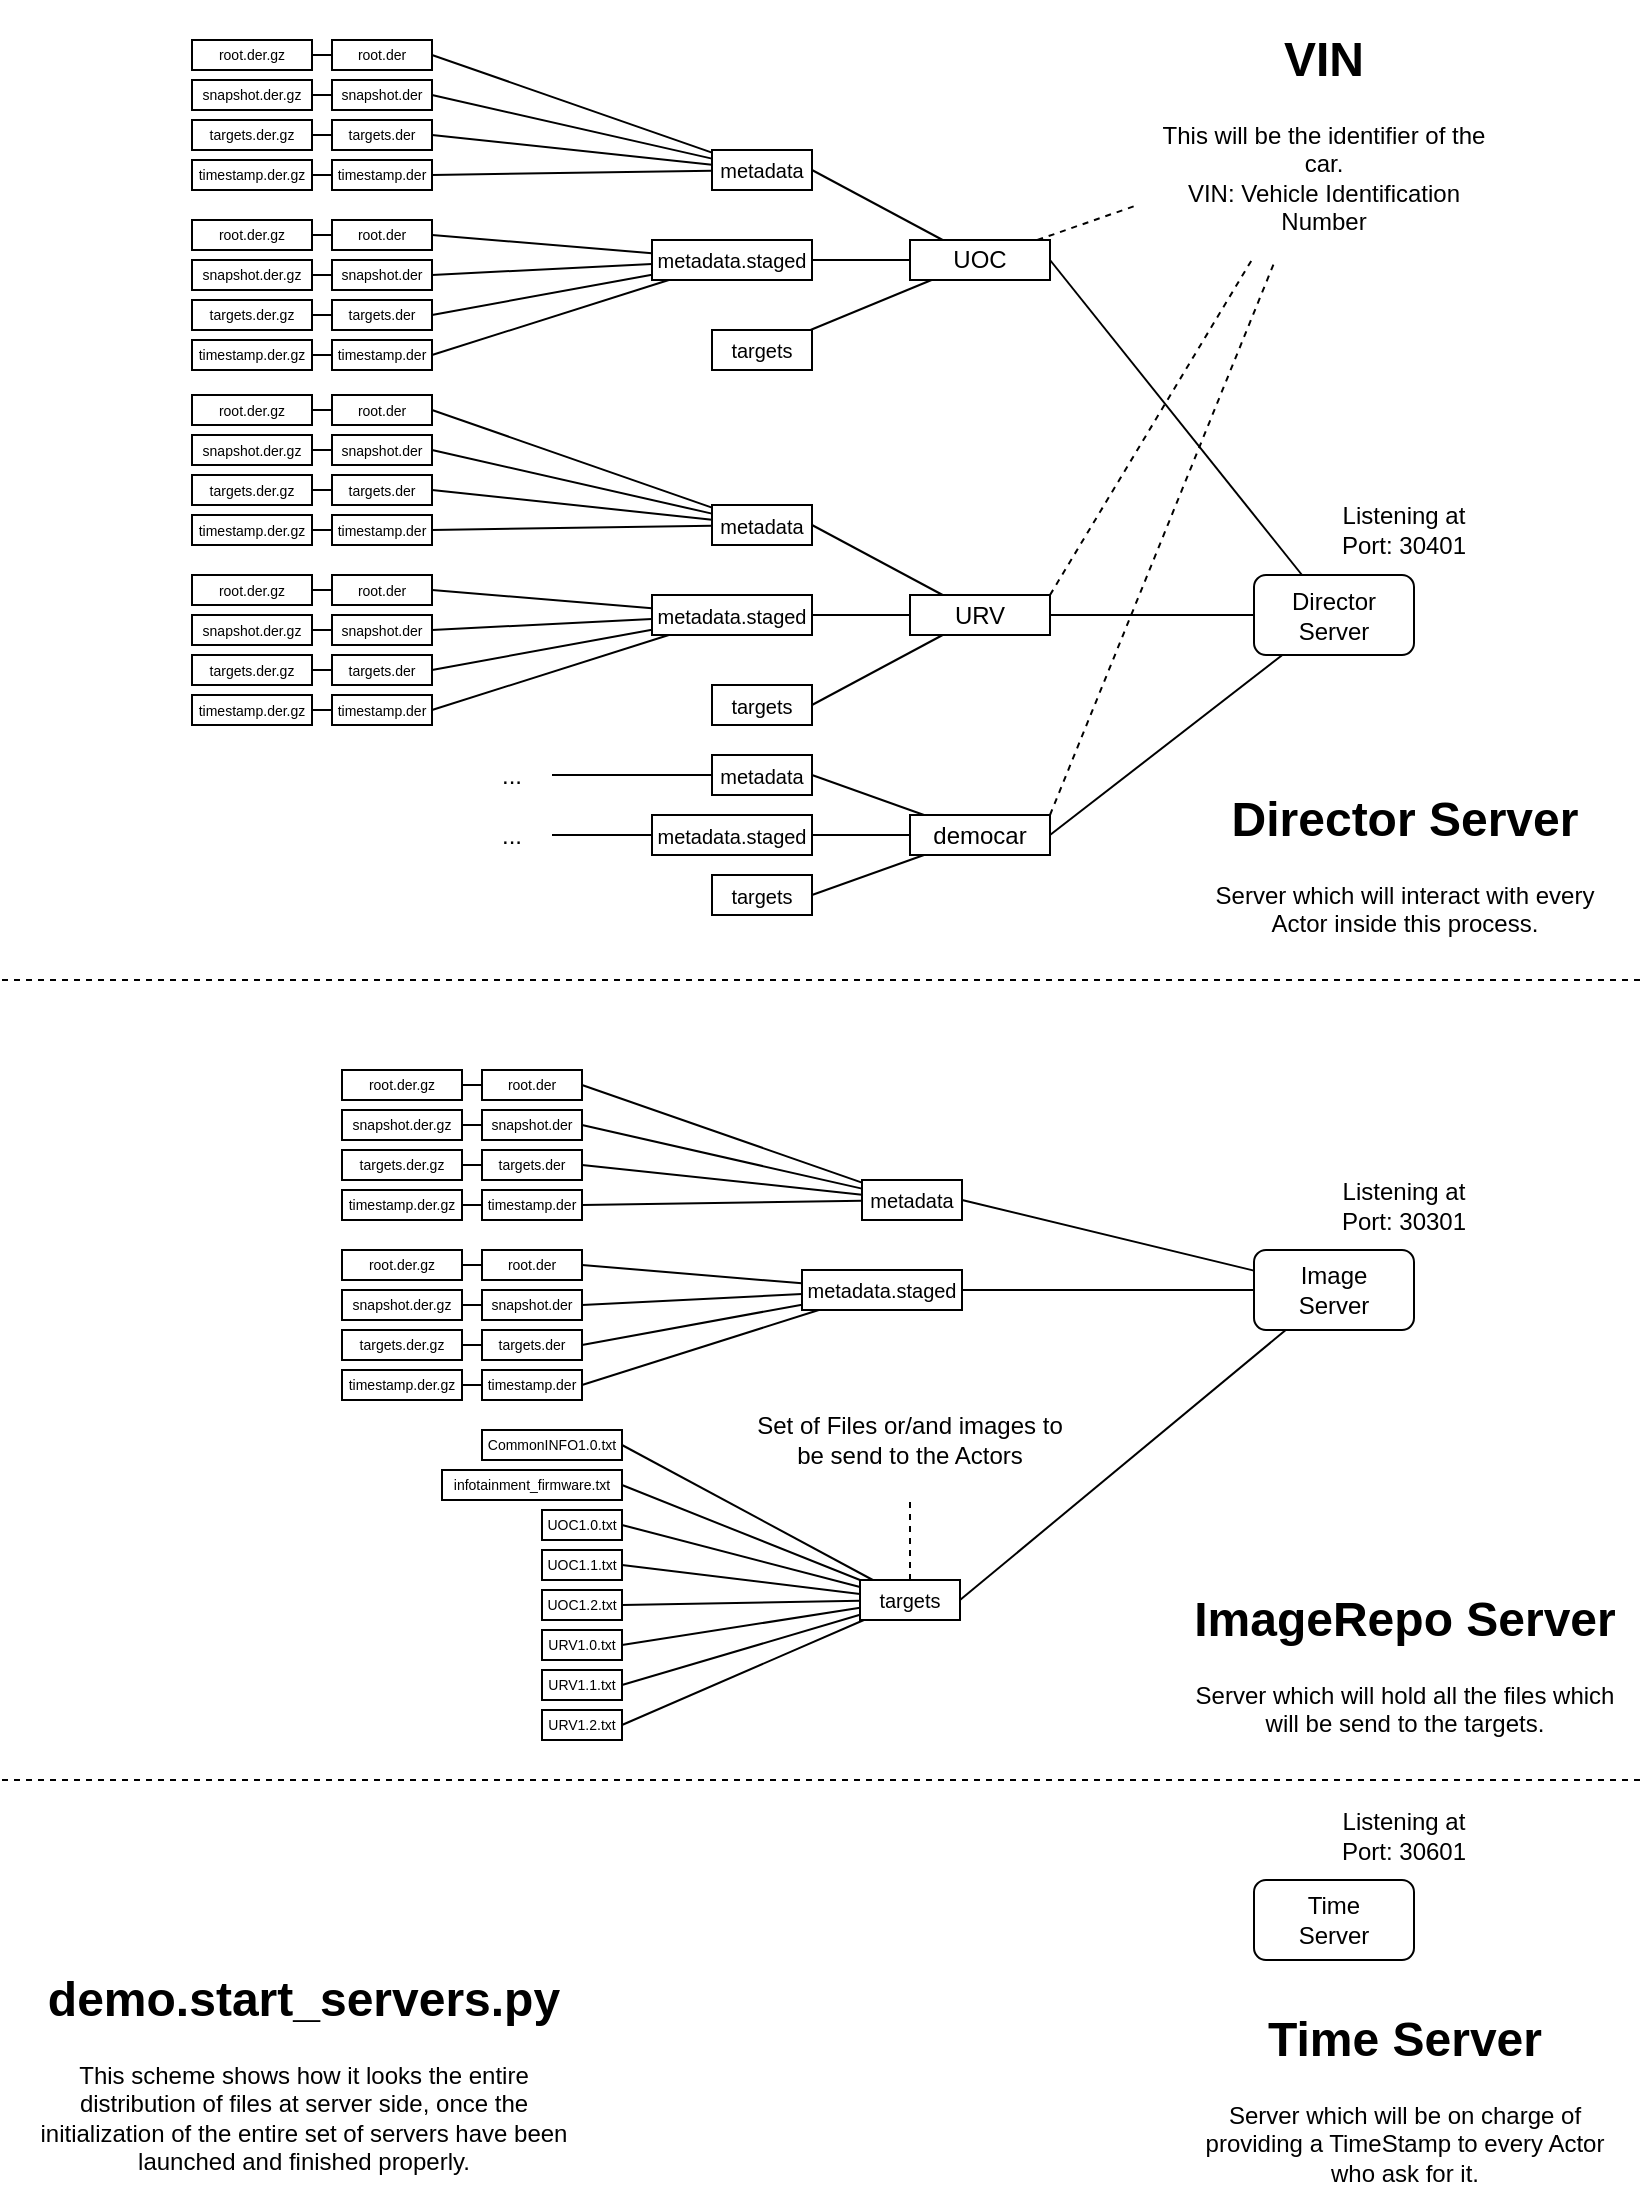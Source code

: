 <mxfile version="12.9.7" type="google"><diagram id="C5RBs43oDa-KdzZeNtuy" name="Page-1"><mxGraphModel dx="832" dy="457" grid="1" gridSize="10" guides="1" tooltips="1" connect="1" arrows="1" fold="1" page="1" pageScale="1" pageWidth="827" pageHeight="1169" math="0" shadow="0"><root><mxCell id="WIyWlLk6GJQsqaUBKTNV-0"/><mxCell id="WIyWlLk6GJQsqaUBKTNV-1" parent="WIyWlLk6GJQsqaUBKTNV-0"/><mxCell id="s2LzZWzFGAf4s5Mgg6_d-0" value="Time&lt;br&gt;Server" style="rounded=1;whiteSpace=wrap;html=1;" vertex="1" parent="WIyWlLk6GJQsqaUBKTNV-1"><mxGeometry x="630" y="990" width="80" height="40" as="geometry"/></mxCell><mxCell id="s2LzZWzFGAf4s5Mgg6_d-3" value="Director&lt;br&gt;Server" style="rounded=1;whiteSpace=wrap;html=1;" vertex="1" parent="WIyWlLk6GJQsqaUBKTNV-1"><mxGeometry x="630" y="337.5" width="80" height="40" as="geometry"/></mxCell><mxCell id="s2LzZWzFGAf4s5Mgg6_d-4" value="Image&lt;br&gt;Server" style="rounded=1;whiteSpace=wrap;html=1;" vertex="1" parent="WIyWlLk6GJQsqaUBKTNV-1"><mxGeometry x="630" y="675" width="80" height="40" as="geometry"/></mxCell><mxCell id="s2LzZWzFGAf4s5Mgg6_d-5" value="UOC" style="rounded=0;whiteSpace=wrap;html=1;" vertex="1" parent="WIyWlLk6GJQsqaUBKTNV-1"><mxGeometry x="458" y="170" width="70" height="20" as="geometry"/></mxCell><mxCell id="s2LzZWzFGAf4s5Mgg6_d-6" value="&lt;font style=&quot;font-size: 10px&quot;&gt;metadata&lt;/font&gt;" style="rounded=0;whiteSpace=wrap;html=1;" vertex="1" parent="WIyWlLk6GJQsqaUBKTNV-1"><mxGeometry x="359" y="125" width="50" height="20" as="geometry"/></mxCell><mxCell id="s2LzZWzFGAf4s5Mgg6_d-9" value="&lt;font style=&quot;font-size: 10px&quot;&gt;targets&lt;/font&gt;" style="rounded=0;whiteSpace=wrap;html=1;" vertex="1" parent="WIyWlLk6GJQsqaUBKTNV-1"><mxGeometry x="359" y="215" width="50" height="20" as="geometry"/></mxCell><mxCell id="s2LzZWzFGAf4s5Mgg6_d-15" value="" style="endArrow=none;html=1;exitX=1;exitY=0.5;exitDx=0;exitDy=0;" edge="1" parent="WIyWlLk6GJQsqaUBKTNV-1" source="s2LzZWzFGAf4s5Mgg6_d-6" target="s2LzZWzFGAf4s5Mgg6_d-5"><mxGeometry width="50" height="50" relative="1" as="geometry"><mxPoint x="409" y="130" as="sourcePoint"/><mxPoint x="469" y="110" as="targetPoint"/></mxGeometry></mxCell><mxCell id="s2LzZWzFGAf4s5Mgg6_d-16" value="" style="endArrow=none;html=1;exitX=1;exitY=0.5;exitDx=0;exitDy=0;" edge="1" parent="WIyWlLk6GJQsqaUBKTNV-1" source="s2LzZWzFGAf4s5Mgg6_d-54" target="s2LzZWzFGAf4s5Mgg6_d-5"><mxGeometry width="50" height="50" relative="1" as="geometry"><mxPoint x="459" y="189" as="sourcePoint"/><mxPoint x="389" y="200" as="targetPoint"/></mxGeometry></mxCell><mxCell id="s2LzZWzFGAf4s5Mgg6_d-17" value="" style="endArrow=none;html=1;" edge="1" parent="WIyWlLk6GJQsqaUBKTNV-1" source="s2LzZWzFGAf4s5Mgg6_d-9" target="s2LzZWzFGAf4s5Mgg6_d-5"><mxGeometry width="50" height="50" relative="1" as="geometry"><mxPoint x="359" y="250" as="sourcePoint"/><mxPoint x="409" y="200" as="targetPoint"/></mxGeometry></mxCell><mxCell id="s2LzZWzFGAf4s5Mgg6_d-18" value="URV" style="rounded=0;whiteSpace=wrap;html=1;" vertex="1" parent="WIyWlLk6GJQsqaUBKTNV-1"><mxGeometry x="458" y="347.5" width="70" height="20" as="geometry"/></mxCell><mxCell id="s2LzZWzFGAf4s5Mgg6_d-32" value="" style="endArrow=none;html=1;exitX=1;exitY=0.5;exitDx=0;exitDy=0;" edge="1" parent="WIyWlLk6GJQsqaUBKTNV-1" source="s2LzZWzFGAf4s5Mgg6_d-5" target="s2LzZWzFGAf4s5Mgg6_d-3"><mxGeometry width="50" height="50" relative="1" as="geometry"><mxPoint x="679" y="157.5" as="sourcePoint"/><mxPoint x="539" y="137.5" as="targetPoint"/></mxGeometry></mxCell><mxCell id="s2LzZWzFGAf4s5Mgg6_d-33" value="" style="endArrow=none;html=1;exitX=1;exitY=0.5;exitDx=0;exitDy=0;" edge="1" parent="WIyWlLk6GJQsqaUBKTNV-1" source="s2LzZWzFGAf4s5Mgg6_d-18" target="s2LzZWzFGAf4s5Mgg6_d-3"><mxGeometry width="50" height="50" relative="1" as="geometry"><mxPoint x="609" y="307.5" as="sourcePoint"/><mxPoint x="529" y="197.5" as="targetPoint"/></mxGeometry></mxCell><mxCell id="s2LzZWzFGAf4s5Mgg6_d-36" value="&lt;font style=&quot;font-size: 7px&quot;&gt;targets.der&lt;/font&gt;" style="rounded=0;whiteSpace=wrap;html=1;verticalAlign=bottom;" vertex="1" parent="WIyWlLk6GJQsqaUBKTNV-1"><mxGeometry x="169" y="110" width="50" height="15" as="geometry"/></mxCell><mxCell id="s2LzZWzFGAf4s5Mgg6_d-38" value="&lt;font style=&quot;font-size: 7px&quot;&gt;root.der&lt;/font&gt;" style="rounded=0;whiteSpace=wrap;html=1;verticalAlign=bottom;" vertex="1" parent="WIyWlLk6GJQsqaUBKTNV-1"><mxGeometry x="169" y="70" width="50" height="15" as="geometry"/></mxCell><mxCell id="s2LzZWzFGAf4s5Mgg6_d-39" value="&lt;font style=&quot;font-size: 7px&quot;&gt;snapshot.der&lt;/font&gt;" style="rounded=0;whiteSpace=wrap;html=1;verticalAlign=bottom;" vertex="1" parent="WIyWlLk6GJQsqaUBKTNV-1"><mxGeometry x="169" y="90" width="50" height="15" as="geometry"/></mxCell><mxCell id="s2LzZWzFGAf4s5Mgg6_d-40" value="&lt;font style=&quot;font-size: 7px&quot;&gt;timestamp.der&lt;/font&gt;" style="rounded=0;whiteSpace=wrap;html=1;verticalAlign=bottom;" vertex="1" parent="WIyWlLk6GJQsqaUBKTNV-1"><mxGeometry x="169" y="130" width="50" height="15" as="geometry"/></mxCell><mxCell id="s2LzZWzFGAf4s5Mgg6_d-41" value="&lt;font style=&quot;font-size: 7px&quot;&gt;targets.der.gz&lt;/font&gt;" style="rounded=0;whiteSpace=wrap;html=1;verticalAlign=bottom;" vertex="1" parent="WIyWlLk6GJQsqaUBKTNV-1"><mxGeometry x="99" y="110" width="60" height="15" as="geometry"/></mxCell><mxCell id="s2LzZWzFGAf4s5Mgg6_d-42" value="&lt;font style=&quot;font-size: 7px&quot;&gt;root.der.gz&lt;/font&gt;" style="rounded=0;whiteSpace=wrap;html=1;verticalAlign=bottom;" vertex="1" parent="WIyWlLk6GJQsqaUBKTNV-1"><mxGeometry x="99" y="70" width="60" height="15" as="geometry"/></mxCell><mxCell id="s2LzZWzFGAf4s5Mgg6_d-43" value="&lt;font style=&quot;font-size: 7px&quot;&gt;snapshot.der.gz&lt;/font&gt;" style="rounded=0;whiteSpace=wrap;html=1;verticalAlign=bottom;" vertex="1" parent="WIyWlLk6GJQsqaUBKTNV-1"><mxGeometry x="99" y="90" width="60" height="15" as="geometry"/></mxCell><mxCell id="s2LzZWzFGAf4s5Mgg6_d-44" value="&lt;font style=&quot;font-size: 7px&quot;&gt;timestamp.der.gz&lt;/font&gt;" style="rounded=0;whiteSpace=wrap;html=1;verticalAlign=bottom;" vertex="1" parent="WIyWlLk6GJQsqaUBKTNV-1"><mxGeometry x="99" y="130" width="60" height="15" as="geometry"/></mxCell><mxCell id="s2LzZWzFGAf4s5Mgg6_d-45" value="" style="endArrow=none;html=1;" edge="1" parent="WIyWlLk6GJQsqaUBKTNV-1" source="s2LzZWzFGAf4s5Mgg6_d-42" target="s2LzZWzFGAf4s5Mgg6_d-38"><mxGeometry width="50" height="50" relative="1" as="geometry"><mxPoint x="149" y="80" as="sourcePoint"/><mxPoint x="199" y="30" as="targetPoint"/></mxGeometry></mxCell><mxCell id="s2LzZWzFGAf4s5Mgg6_d-46" value="" style="endArrow=none;html=1;" edge="1" parent="WIyWlLk6GJQsqaUBKTNV-1" source="s2LzZWzFGAf4s5Mgg6_d-43" target="s2LzZWzFGAf4s5Mgg6_d-39"><mxGeometry width="50" height="50" relative="1" as="geometry"><mxPoint x="119" y="200" as="sourcePoint"/><mxPoint x="169" y="150" as="targetPoint"/></mxGeometry></mxCell><mxCell id="s2LzZWzFGAf4s5Mgg6_d-47" value="" style="endArrow=none;html=1;" edge="1" parent="WIyWlLk6GJQsqaUBKTNV-1" source="s2LzZWzFGAf4s5Mgg6_d-41" target="s2LzZWzFGAf4s5Mgg6_d-36"><mxGeometry width="50" height="50" relative="1" as="geometry"><mxPoint x="159" y="220" as="sourcePoint"/><mxPoint x="209" y="170" as="targetPoint"/></mxGeometry></mxCell><mxCell id="s2LzZWzFGAf4s5Mgg6_d-48" value="" style="endArrow=none;html=1;" edge="1" parent="WIyWlLk6GJQsqaUBKTNV-1" source="s2LzZWzFGAf4s5Mgg6_d-44" target="s2LzZWzFGAf4s5Mgg6_d-40"><mxGeometry width="50" height="50" relative="1" as="geometry"><mxPoint x="139" y="230" as="sourcePoint"/><mxPoint x="189" y="180" as="targetPoint"/></mxGeometry></mxCell><mxCell id="s2LzZWzFGAf4s5Mgg6_d-50" value="" style="endArrow=none;html=1;exitX=1;exitY=0.5;exitDx=0;exitDy=0;" edge="1" parent="WIyWlLk6GJQsqaUBKTNV-1" source="s2LzZWzFGAf4s5Mgg6_d-38" target="s2LzZWzFGAf4s5Mgg6_d-6"><mxGeometry width="50" height="50" relative="1" as="geometry"><mxPoint x="319" y="110" as="sourcePoint"/><mxPoint x="369" y="60" as="targetPoint"/></mxGeometry></mxCell><mxCell id="s2LzZWzFGAf4s5Mgg6_d-51" value="" style="endArrow=none;html=1;exitX=1;exitY=0.5;exitDx=0;exitDy=0;" edge="1" parent="WIyWlLk6GJQsqaUBKTNV-1" source="s2LzZWzFGAf4s5Mgg6_d-39" target="s2LzZWzFGAf4s5Mgg6_d-6"><mxGeometry width="50" height="50" relative="1" as="geometry"><mxPoint x="199" y="200" as="sourcePoint"/><mxPoint x="249" y="150" as="targetPoint"/></mxGeometry></mxCell><mxCell id="s2LzZWzFGAf4s5Mgg6_d-52" value="" style="endArrow=none;html=1;exitX=1;exitY=0.5;exitDx=0;exitDy=0;" edge="1" parent="WIyWlLk6GJQsqaUBKTNV-1" source="s2LzZWzFGAf4s5Mgg6_d-36" target="s2LzZWzFGAf4s5Mgg6_d-6"><mxGeometry width="50" height="50" relative="1" as="geometry"><mxPoint x="159" y="200" as="sourcePoint"/><mxPoint x="209" y="150" as="targetPoint"/></mxGeometry></mxCell><mxCell id="s2LzZWzFGAf4s5Mgg6_d-53" value="" style="endArrow=none;html=1;exitX=1;exitY=0.5;exitDx=0;exitDy=0;" edge="1" parent="WIyWlLk6GJQsqaUBKTNV-1" source="s2LzZWzFGAf4s5Mgg6_d-40" target="s2LzZWzFGAf4s5Mgg6_d-6"><mxGeometry width="50" height="50" relative="1" as="geometry"><mxPoint x="159" y="200" as="sourcePoint"/><mxPoint x="209" y="150" as="targetPoint"/></mxGeometry></mxCell><mxCell id="s2LzZWzFGAf4s5Mgg6_d-54" value="&lt;font style=&quot;font-size: 10px&quot;&gt;metadata.staged&lt;/font&gt;" style="rounded=0;whiteSpace=wrap;html=1;" vertex="1" parent="WIyWlLk6GJQsqaUBKTNV-1"><mxGeometry x="329" y="170" width="80" height="20" as="geometry"/></mxCell><mxCell id="s2LzZWzFGAf4s5Mgg6_d-55" value="&lt;font style=&quot;font-size: 7px&quot;&gt;targets.der&lt;/font&gt;" style="rounded=0;whiteSpace=wrap;html=1;verticalAlign=bottom;" vertex="1" parent="WIyWlLk6GJQsqaUBKTNV-1"><mxGeometry x="169" y="200" width="50" height="15" as="geometry"/></mxCell><mxCell id="s2LzZWzFGAf4s5Mgg6_d-56" value="&lt;font style=&quot;font-size: 7px&quot;&gt;root.der&lt;/font&gt;" style="rounded=0;whiteSpace=wrap;html=1;verticalAlign=bottom;" vertex="1" parent="WIyWlLk6GJQsqaUBKTNV-1"><mxGeometry x="169" y="160" width="50" height="15" as="geometry"/></mxCell><mxCell id="s2LzZWzFGAf4s5Mgg6_d-57" value="&lt;font style=&quot;font-size: 7px&quot;&gt;snapshot.der&lt;/font&gt;" style="rounded=0;whiteSpace=wrap;html=1;verticalAlign=bottom;" vertex="1" parent="WIyWlLk6GJQsqaUBKTNV-1"><mxGeometry x="169" y="180" width="50" height="15" as="geometry"/></mxCell><mxCell id="s2LzZWzFGAf4s5Mgg6_d-58" value="&lt;font style=&quot;font-size: 7px&quot;&gt;timestamp.der&lt;/font&gt;" style="rounded=0;whiteSpace=wrap;html=1;verticalAlign=bottom;" vertex="1" parent="WIyWlLk6GJQsqaUBKTNV-1"><mxGeometry x="169" y="220" width="50" height="15" as="geometry"/></mxCell><mxCell id="s2LzZWzFGAf4s5Mgg6_d-59" value="&lt;font style=&quot;font-size: 7px&quot;&gt;targets.der.gz&lt;/font&gt;" style="rounded=0;whiteSpace=wrap;html=1;verticalAlign=bottom;" vertex="1" parent="WIyWlLk6GJQsqaUBKTNV-1"><mxGeometry x="99" y="200" width="60" height="15" as="geometry"/></mxCell><mxCell id="s2LzZWzFGAf4s5Mgg6_d-60" value="&lt;font style=&quot;font-size: 7px&quot;&gt;root.der.gz&lt;/font&gt;" style="rounded=0;whiteSpace=wrap;html=1;verticalAlign=bottom;" vertex="1" parent="WIyWlLk6GJQsqaUBKTNV-1"><mxGeometry x="99" y="160" width="60" height="15" as="geometry"/></mxCell><mxCell id="s2LzZWzFGAf4s5Mgg6_d-61" value="&lt;font style=&quot;font-size: 7px&quot;&gt;snapshot.der.gz&lt;/font&gt;" style="rounded=0;whiteSpace=wrap;html=1;verticalAlign=bottom;" vertex="1" parent="WIyWlLk6GJQsqaUBKTNV-1"><mxGeometry x="99" y="180" width="60" height="15" as="geometry"/></mxCell><mxCell id="s2LzZWzFGAf4s5Mgg6_d-62" value="&lt;font style=&quot;font-size: 7px&quot;&gt;timestamp.der.gz&lt;/font&gt;" style="rounded=0;whiteSpace=wrap;html=1;verticalAlign=bottom;" vertex="1" parent="WIyWlLk6GJQsqaUBKTNV-1"><mxGeometry x="99" y="220" width="60" height="15" as="geometry"/></mxCell><mxCell id="s2LzZWzFGAf4s5Mgg6_d-63" value="" style="endArrow=none;html=1;" edge="1" parent="WIyWlLk6GJQsqaUBKTNV-1" source="s2LzZWzFGAf4s5Mgg6_d-60" target="s2LzZWzFGAf4s5Mgg6_d-56"><mxGeometry width="50" height="50" relative="1" as="geometry"><mxPoint x="149" y="170" as="sourcePoint"/><mxPoint x="199" y="120" as="targetPoint"/></mxGeometry></mxCell><mxCell id="s2LzZWzFGAf4s5Mgg6_d-64" value="" style="endArrow=none;html=1;" edge="1" parent="WIyWlLk6GJQsqaUBKTNV-1" source="s2LzZWzFGAf4s5Mgg6_d-61" target="s2LzZWzFGAf4s5Mgg6_d-57"><mxGeometry width="50" height="50" relative="1" as="geometry"><mxPoint x="119" y="290" as="sourcePoint"/><mxPoint x="169" y="240" as="targetPoint"/></mxGeometry></mxCell><mxCell id="s2LzZWzFGAf4s5Mgg6_d-65" value="" style="endArrow=none;html=1;" edge="1" parent="WIyWlLk6GJQsqaUBKTNV-1" source="s2LzZWzFGAf4s5Mgg6_d-59" target="s2LzZWzFGAf4s5Mgg6_d-55"><mxGeometry width="50" height="50" relative="1" as="geometry"><mxPoint x="159" y="310" as="sourcePoint"/><mxPoint x="209" y="260" as="targetPoint"/></mxGeometry></mxCell><mxCell id="s2LzZWzFGAf4s5Mgg6_d-66" value="" style="endArrow=none;html=1;" edge="1" parent="WIyWlLk6GJQsqaUBKTNV-1" source="s2LzZWzFGAf4s5Mgg6_d-62" target="s2LzZWzFGAf4s5Mgg6_d-58"><mxGeometry width="50" height="50" relative="1" as="geometry"><mxPoint x="139" y="320" as="sourcePoint"/><mxPoint x="189" y="270" as="targetPoint"/></mxGeometry></mxCell><mxCell id="s2LzZWzFGAf4s5Mgg6_d-67" value="" style="endArrow=none;html=1;exitX=1;exitY=0.5;exitDx=0;exitDy=0;" edge="1" parent="WIyWlLk6GJQsqaUBKTNV-1" source="s2LzZWzFGAf4s5Mgg6_d-56" target="s2LzZWzFGAf4s5Mgg6_d-54"><mxGeometry width="50" height="50" relative="1" as="geometry"><mxPoint x="309" y="187.5" as="sourcePoint"/><mxPoint x="359" y="137.5" as="targetPoint"/></mxGeometry></mxCell><mxCell id="s2LzZWzFGAf4s5Mgg6_d-68" value="" style="endArrow=none;html=1;exitX=1;exitY=0.5;exitDx=0;exitDy=0;" edge="1" parent="WIyWlLk6GJQsqaUBKTNV-1" source="s2LzZWzFGAf4s5Mgg6_d-57" target="s2LzZWzFGAf4s5Mgg6_d-54"><mxGeometry width="50" height="50" relative="1" as="geometry"><mxPoint x="189" y="277.5" as="sourcePoint"/><mxPoint x="239" y="227.5" as="targetPoint"/></mxGeometry></mxCell><mxCell id="s2LzZWzFGAf4s5Mgg6_d-69" value="" style="endArrow=none;html=1;exitX=1;exitY=0.5;exitDx=0;exitDy=0;" edge="1" parent="WIyWlLk6GJQsqaUBKTNV-1" source="s2LzZWzFGAf4s5Mgg6_d-55" target="s2LzZWzFGAf4s5Mgg6_d-54"><mxGeometry width="50" height="50" relative="1" as="geometry"><mxPoint x="149" y="277.5" as="sourcePoint"/><mxPoint x="199" y="227.5" as="targetPoint"/></mxGeometry></mxCell><mxCell id="s2LzZWzFGAf4s5Mgg6_d-70" value="" style="endArrow=none;html=1;exitX=1;exitY=0.5;exitDx=0;exitDy=0;" edge="1" parent="WIyWlLk6GJQsqaUBKTNV-1" source="s2LzZWzFGAf4s5Mgg6_d-58" target="s2LzZWzFGAf4s5Mgg6_d-54"><mxGeometry width="50" height="50" relative="1" as="geometry"><mxPoint x="149" y="277.5" as="sourcePoint"/><mxPoint x="199" y="227.5" as="targetPoint"/></mxGeometry></mxCell><mxCell id="s2LzZWzFGAf4s5Mgg6_d-71" value="&lt;font style=&quot;font-size: 10px&quot;&gt;metadata&lt;/font&gt;" style="rounded=0;whiteSpace=wrap;html=1;" vertex="1" parent="WIyWlLk6GJQsqaUBKTNV-1"><mxGeometry x="359" y="302.5" width="50" height="20" as="geometry"/></mxCell><mxCell id="s2LzZWzFGAf4s5Mgg6_d-72" value="&lt;font style=&quot;font-size: 10px&quot;&gt;targets&lt;/font&gt;" style="rounded=0;whiteSpace=wrap;html=1;" vertex="1" parent="WIyWlLk6GJQsqaUBKTNV-1"><mxGeometry x="359" y="392.5" width="50" height="20" as="geometry"/></mxCell><mxCell id="s2LzZWzFGAf4s5Mgg6_d-73" value="&lt;font style=&quot;font-size: 7px&quot;&gt;targets.der&lt;/font&gt;" style="rounded=0;whiteSpace=wrap;html=1;verticalAlign=bottom;" vertex="1" parent="WIyWlLk6GJQsqaUBKTNV-1"><mxGeometry x="169" y="287.5" width="50" height="15" as="geometry"/></mxCell><mxCell id="s2LzZWzFGAf4s5Mgg6_d-74" value="&lt;font style=&quot;font-size: 7px&quot;&gt;root.der&lt;/font&gt;" style="rounded=0;whiteSpace=wrap;html=1;verticalAlign=bottom;" vertex="1" parent="WIyWlLk6GJQsqaUBKTNV-1"><mxGeometry x="169" y="247.5" width="50" height="15" as="geometry"/></mxCell><mxCell id="s2LzZWzFGAf4s5Mgg6_d-75" value="&lt;font style=&quot;font-size: 7px&quot;&gt;snapshot.der&lt;/font&gt;" style="rounded=0;whiteSpace=wrap;html=1;verticalAlign=bottom;" vertex="1" parent="WIyWlLk6GJQsqaUBKTNV-1"><mxGeometry x="169" y="267.5" width="50" height="15" as="geometry"/></mxCell><mxCell id="s2LzZWzFGAf4s5Mgg6_d-76" value="&lt;font style=&quot;font-size: 7px&quot;&gt;timestamp.der&lt;/font&gt;" style="rounded=0;whiteSpace=wrap;html=1;verticalAlign=bottom;" vertex="1" parent="WIyWlLk6GJQsqaUBKTNV-1"><mxGeometry x="169" y="307.5" width="50" height="15" as="geometry"/></mxCell><mxCell id="s2LzZWzFGAf4s5Mgg6_d-77" value="&lt;font style=&quot;font-size: 7px&quot;&gt;targets.der.gz&lt;/font&gt;" style="rounded=0;whiteSpace=wrap;html=1;verticalAlign=bottom;" vertex="1" parent="WIyWlLk6GJQsqaUBKTNV-1"><mxGeometry x="99" y="287.5" width="60" height="15" as="geometry"/></mxCell><mxCell id="s2LzZWzFGAf4s5Mgg6_d-78" value="&lt;font style=&quot;font-size: 7px&quot;&gt;root.der.gz&lt;/font&gt;" style="rounded=0;whiteSpace=wrap;html=1;verticalAlign=bottom;" vertex="1" parent="WIyWlLk6GJQsqaUBKTNV-1"><mxGeometry x="99" y="247.5" width="60" height="15" as="geometry"/></mxCell><mxCell id="s2LzZWzFGAf4s5Mgg6_d-79" value="&lt;font style=&quot;font-size: 7px&quot;&gt;snapshot.der.gz&lt;/font&gt;" style="rounded=0;whiteSpace=wrap;html=1;verticalAlign=bottom;" vertex="1" parent="WIyWlLk6GJQsqaUBKTNV-1"><mxGeometry x="99" y="267.5" width="60" height="15" as="geometry"/></mxCell><mxCell id="s2LzZWzFGAf4s5Mgg6_d-80" value="&lt;font style=&quot;font-size: 7px&quot;&gt;timestamp.der.gz&lt;/font&gt;" style="rounded=0;whiteSpace=wrap;html=1;verticalAlign=bottom;" vertex="1" parent="WIyWlLk6GJQsqaUBKTNV-1"><mxGeometry x="99" y="307.5" width="60" height="15" as="geometry"/></mxCell><mxCell id="s2LzZWzFGAf4s5Mgg6_d-81" value="" style="endArrow=none;html=1;" edge="1" parent="WIyWlLk6GJQsqaUBKTNV-1" source="s2LzZWzFGAf4s5Mgg6_d-78" target="s2LzZWzFGAf4s5Mgg6_d-74"><mxGeometry width="50" height="50" relative="1" as="geometry"><mxPoint x="149" y="257.5" as="sourcePoint"/><mxPoint x="199" y="207.5" as="targetPoint"/></mxGeometry></mxCell><mxCell id="s2LzZWzFGAf4s5Mgg6_d-82" value="" style="endArrow=none;html=1;" edge="1" parent="WIyWlLk6GJQsqaUBKTNV-1" source="s2LzZWzFGAf4s5Mgg6_d-79" target="s2LzZWzFGAf4s5Mgg6_d-75"><mxGeometry width="50" height="50" relative="1" as="geometry"><mxPoint x="119" y="377.5" as="sourcePoint"/><mxPoint x="169" y="327.5" as="targetPoint"/></mxGeometry></mxCell><mxCell id="s2LzZWzFGAf4s5Mgg6_d-83" value="" style="endArrow=none;html=1;" edge="1" parent="WIyWlLk6GJQsqaUBKTNV-1" source="s2LzZWzFGAf4s5Mgg6_d-77" target="s2LzZWzFGAf4s5Mgg6_d-73"><mxGeometry width="50" height="50" relative="1" as="geometry"><mxPoint x="159" y="397.5" as="sourcePoint"/><mxPoint x="209" y="347.5" as="targetPoint"/></mxGeometry></mxCell><mxCell id="s2LzZWzFGAf4s5Mgg6_d-84" value="" style="endArrow=none;html=1;" edge="1" parent="WIyWlLk6GJQsqaUBKTNV-1" source="s2LzZWzFGAf4s5Mgg6_d-80" target="s2LzZWzFGAf4s5Mgg6_d-76"><mxGeometry width="50" height="50" relative="1" as="geometry"><mxPoint x="139" y="407.5" as="sourcePoint"/><mxPoint x="189" y="357.5" as="targetPoint"/></mxGeometry></mxCell><mxCell id="s2LzZWzFGAf4s5Mgg6_d-85" value="" style="endArrow=none;html=1;exitX=1;exitY=0.5;exitDx=0;exitDy=0;" edge="1" parent="WIyWlLk6GJQsqaUBKTNV-1" source="s2LzZWzFGAf4s5Mgg6_d-74" target="s2LzZWzFGAf4s5Mgg6_d-71"><mxGeometry width="50" height="50" relative="1" as="geometry"><mxPoint x="319" y="287.5" as="sourcePoint"/><mxPoint x="369" y="237.5" as="targetPoint"/></mxGeometry></mxCell><mxCell id="s2LzZWzFGAf4s5Mgg6_d-86" value="" style="endArrow=none;html=1;exitX=1;exitY=0.5;exitDx=0;exitDy=0;" edge="1" parent="WIyWlLk6GJQsqaUBKTNV-1" source="s2LzZWzFGAf4s5Mgg6_d-75" target="s2LzZWzFGAf4s5Mgg6_d-71"><mxGeometry width="50" height="50" relative="1" as="geometry"><mxPoint x="199" y="377.5" as="sourcePoint"/><mxPoint x="249" y="327.5" as="targetPoint"/></mxGeometry></mxCell><mxCell id="s2LzZWzFGAf4s5Mgg6_d-87" value="" style="endArrow=none;html=1;exitX=1;exitY=0.5;exitDx=0;exitDy=0;" edge="1" parent="WIyWlLk6GJQsqaUBKTNV-1" source="s2LzZWzFGAf4s5Mgg6_d-73" target="s2LzZWzFGAf4s5Mgg6_d-71"><mxGeometry width="50" height="50" relative="1" as="geometry"><mxPoint x="159" y="377.5" as="sourcePoint"/><mxPoint x="209" y="327.5" as="targetPoint"/></mxGeometry></mxCell><mxCell id="s2LzZWzFGAf4s5Mgg6_d-88" value="" style="endArrow=none;html=1;exitX=1;exitY=0.5;exitDx=0;exitDy=0;" edge="1" parent="WIyWlLk6GJQsqaUBKTNV-1" source="s2LzZWzFGAf4s5Mgg6_d-76" target="s2LzZWzFGAf4s5Mgg6_d-71"><mxGeometry width="50" height="50" relative="1" as="geometry"><mxPoint x="159" y="377.5" as="sourcePoint"/><mxPoint x="209" y="327.5" as="targetPoint"/></mxGeometry></mxCell><mxCell id="s2LzZWzFGAf4s5Mgg6_d-89" value="&lt;font style=&quot;font-size: 10px&quot;&gt;metadata.staged&lt;/font&gt;" style="rounded=0;whiteSpace=wrap;html=1;" vertex="1" parent="WIyWlLk6GJQsqaUBKTNV-1"><mxGeometry x="329" y="347.5" width="80" height="20" as="geometry"/></mxCell><mxCell id="s2LzZWzFGAf4s5Mgg6_d-90" value="&lt;font style=&quot;font-size: 7px&quot;&gt;targets.der&lt;/font&gt;" style="rounded=0;whiteSpace=wrap;html=1;verticalAlign=bottom;" vertex="1" parent="WIyWlLk6GJQsqaUBKTNV-1"><mxGeometry x="169" y="377.5" width="50" height="15" as="geometry"/></mxCell><mxCell id="s2LzZWzFGAf4s5Mgg6_d-91" value="&lt;font style=&quot;font-size: 7px&quot;&gt;root.der&lt;/font&gt;" style="rounded=0;whiteSpace=wrap;html=1;verticalAlign=bottom;" vertex="1" parent="WIyWlLk6GJQsqaUBKTNV-1"><mxGeometry x="169" y="337.5" width="50" height="15" as="geometry"/></mxCell><mxCell id="s2LzZWzFGAf4s5Mgg6_d-92" value="&lt;font style=&quot;font-size: 7px&quot;&gt;snapshot.der&lt;/font&gt;" style="rounded=0;whiteSpace=wrap;html=1;verticalAlign=bottom;" vertex="1" parent="WIyWlLk6GJQsqaUBKTNV-1"><mxGeometry x="169" y="357.5" width="50" height="15" as="geometry"/></mxCell><mxCell id="s2LzZWzFGAf4s5Mgg6_d-93" value="&lt;font style=&quot;font-size: 7px&quot;&gt;timestamp.der&lt;/font&gt;" style="rounded=0;whiteSpace=wrap;html=1;verticalAlign=bottom;" vertex="1" parent="WIyWlLk6GJQsqaUBKTNV-1"><mxGeometry x="169" y="397.5" width="50" height="15" as="geometry"/></mxCell><mxCell id="s2LzZWzFGAf4s5Mgg6_d-94" value="&lt;font style=&quot;font-size: 7px&quot;&gt;targets.der.gz&lt;/font&gt;" style="rounded=0;whiteSpace=wrap;html=1;verticalAlign=bottom;" vertex="1" parent="WIyWlLk6GJQsqaUBKTNV-1"><mxGeometry x="99" y="377.5" width="60" height="15" as="geometry"/></mxCell><mxCell id="s2LzZWzFGAf4s5Mgg6_d-95" value="&lt;font style=&quot;font-size: 7px&quot;&gt;root.der.gz&lt;/font&gt;" style="rounded=0;whiteSpace=wrap;html=1;verticalAlign=bottom;" vertex="1" parent="WIyWlLk6GJQsqaUBKTNV-1"><mxGeometry x="99" y="337.5" width="60" height="15" as="geometry"/></mxCell><mxCell id="s2LzZWzFGAf4s5Mgg6_d-96" value="&lt;font style=&quot;font-size: 7px&quot;&gt;snapshot.der.gz&lt;/font&gt;" style="rounded=0;whiteSpace=wrap;html=1;verticalAlign=bottom;" vertex="1" parent="WIyWlLk6GJQsqaUBKTNV-1"><mxGeometry x="99" y="357.5" width="60" height="15" as="geometry"/></mxCell><mxCell id="s2LzZWzFGAf4s5Mgg6_d-97" value="&lt;font style=&quot;font-size: 7px&quot;&gt;timestamp.der.gz&lt;/font&gt;" style="rounded=0;whiteSpace=wrap;html=1;verticalAlign=bottom;" vertex="1" parent="WIyWlLk6GJQsqaUBKTNV-1"><mxGeometry x="99" y="397.5" width="60" height="15" as="geometry"/></mxCell><mxCell id="s2LzZWzFGAf4s5Mgg6_d-98" value="" style="endArrow=none;html=1;" edge="1" parent="WIyWlLk6GJQsqaUBKTNV-1" source="s2LzZWzFGAf4s5Mgg6_d-95" target="s2LzZWzFGAf4s5Mgg6_d-91"><mxGeometry width="50" height="50" relative="1" as="geometry"><mxPoint x="149" y="347.5" as="sourcePoint"/><mxPoint x="199" y="297.5" as="targetPoint"/></mxGeometry></mxCell><mxCell id="s2LzZWzFGAf4s5Mgg6_d-99" value="" style="endArrow=none;html=1;" edge="1" parent="WIyWlLk6GJQsqaUBKTNV-1" source="s2LzZWzFGAf4s5Mgg6_d-96" target="s2LzZWzFGAf4s5Mgg6_d-92"><mxGeometry width="50" height="50" relative="1" as="geometry"><mxPoint x="119" y="467.5" as="sourcePoint"/><mxPoint x="169" y="417.5" as="targetPoint"/></mxGeometry></mxCell><mxCell id="s2LzZWzFGAf4s5Mgg6_d-100" value="" style="endArrow=none;html=1;" edge="1" parent="WIyWlLk6GJQsqaUBKTNV-1" source="s2LzZWzFGAf4s5Mgg6_d-94" target="s2LzZWzFGAf4s5Mgg6_d-90"><mxGeometry width="50" height="50" relative="1" as="geometry"><mxPoint x="159" y="487.5" as="sourcePoint"/><mxPoint x="209" y="437.5" as="targetPoint"/></mxGeometry></mxCell><mxCell id="s2LzZWzFGAf4s5Mgg6_d-101" value="" style="endArrow=none;html=1;" edge="1" parent="WIyWlLk6GJQsqaUBKTNV-1" source="s2LzZWzFGAf4s5Mgg6_d-97" target="s2LzZWzFGAf4s5Mgg6_d-93"><mxGeometry width="50" height="50" relative="1" as="geometry"><mxPoint x="139" y="497.5" as="sourcePoint"/><mxPoint x="189" y="447.5" as="targetPoint"/></mxGeometry></mxCell><mxCell id="s2LzZWzFGAf4s5Mgg6_d-102" value="" style="endArrow=none;html=1;exitX=1;exitY=0.5;exitDx=0;exitDy=0;" edge="1" parent="WIyWlLk6GJQsqaUBKTNV-1" source="s2LzZWzFGAf4s5Mgg6_d-91" target="s2LzZWzFGAf4s5Mgg6_d-89"><mxGeometry width="50" height="50" relative="1" as="geometry"><mxPoint x="309" y="365" as="sourcePoint"/><mxPoint x="359" y="315" as="targetPoint"/></mxGeometry></mxCell><mxCell id="s2LzZWzFGAf4s5Mgg6_d-103" value="" style="endArrow=none;html=1;exitX=1;exitY=0.5;exitDx=0;exitDy=0;" edge="1" parent="WIyWlLk6GJQsqaUBKTNV-1" source="s2LzZWzFGAf4s5Mgg6_d-92" target="s2LzZWzFGAf4s5Mgg6_d-89"><mxGeometry width="50" height="50" relative="1" as="geometry"><mxPoint x="189" y="455" as="sourcePoint"/><mxPoint x="239" y="405" as="targetPoint"/></mxGeometry></mxCell><mxCell id="s2LzZWzFGAf4s5Mgg6_d-104" value="" style="endArrow=none;html=1;exitX=1;exitY=0.5;exitDx=0;exitDy=0;" edge="1" parent="WIyWlLk6GJQsqaUBKTNV-1" source="s2LzZWzFGAf4s5Mgg6_d-90" target="s2LzZWzFGAf4s5Mgg6_d-89"><mxGeometry width="50" height="50" relative="1" as="geometry"><mxPoint x="149" y="455" as="sourcePoint"/><mxPoint x="199" y="405" as="targetPoint"/></mxGeometry></mxCell><mxCell id="s2LzZWzFGAf4s5Mgg6_d-105" value="" style="endArrow=none;html=1;exitX=1;exitY=0.5;exitDx=0;exitDy=0;" edge="1" parent="WIyWlLk6GJQsqaUBKTNV-1" source="s2LzZWzFGAf4s5Mgg6_d-93" target="s2LzZWzFGAf4s5Mgg6_d-89"><mxGeometry width="50" height="50" relative="1" as="geometry"><mxPoint x="149" y="455" as="sourcePoint"/><mxPoint x="199" y="405" as="targetPoint"/></mxGeometry></mxCell><mxCell id="s2LzZWzFGAf4s5Mgg6_d-106" value="" style="endArrow=none;html=1;exitX=1;exitY=0.5;exitDx=0;exitDy=0;" edge="1" parent="WIyWlLk6GJQsqaUBKTNV-1" source="s2LzZWzFGAf4s5Mgg6_d-71" target="s2LzZWzFGAf4s5Mgg6_d-18"><mxGeometry width="50" height="50" relative="1" as="geometry"><mxPoint x="469" y="527.5" as="sourcePoint"/><mxPoint x="519" y="477.5" as="targetPoint"/></mxGeometry></mxCell><mxCell id="s2LzZWzFGAf4s5Mgg6_d-107" value="" style="endArrow=none;html=1;exitX=1;exitY=0.5;exitDx=0;exitDy=0;" edge="1" parent="WIyWlLk6GJQsqaUBKTNV-1" source="s2LzZWzFGAf4s5Mgg6_d-89" target="s2LzZWzFGAf4s5Mgg6_d-18"><mxGeometry width="50" height="50" relative="1" as="geometry"><mxPoint x="439" y="487.5" as="sourcePoint"/><mxPoint x="489" y="437.5" as="targetPoint"/></mxGeometry></mxCell><mxCell id="s2LzZWzFGAf4s5Mgg6_d-108" value="" style="endArrow=none;html=1;exitX=1;exitY=0.5;exitDx=0;exitDy=0;" edge="1" parent="WIyWlLk6GJQsqaUBKTNV-1" source="s2LzZWzFGAf4s5Mgg6_d-72" target="s2LzZWzFGAf4s5Mgg6_d-18"><mxGeometry width="50" height="50" relative="1" as="geometry"><mxPoint x="369" y="517.5" as="sourcePoint"/><mxPoint x="419" y="467.5" as="targetPoint"/></mxGeometry></mxCell><mxCell id="s2LzZWzFGAf4s5Mgg6_d-109" value="democar" style="rounded=0;whiteSpace=wrap;html=1;" vertex="1" parent="WIyWlLk6GJQsqaUBKTNV-1"><mxGeometry x="458" y="457.5" width="70" height="20" as="geometry"/></mxCell><mxCell id="s2LzZWzFGAf4s5Mgg6_d-110" value="..." style="text;html=1;strokeColor=none;fillColor=none;align=center;verticalAlign=middle;whiteSpace=wrap;rounded=0;" vertex="1" parent="WIyWlLk6GJQsqaUBKTNV-1"><mxGeometry x="239" y="427.5" width="40" height="20" as="geometry"/></mxCell><mxCell id="s2LzZWzFGAf4s5Mgg6_d-111" value="&lt;font style=&quot;font-size: 10px&quot;&gt;metadata&lt;/font&gt;" style="rounded=0;whiteSpace=wrap;html=1;" vertex="1" parent="WIyWlLk6GJQsqaUBKTNV-1"><mxGeometry x="359" y="427.5" width="50" height="20" as="geometry"/></mxCell><mxCell id="s2LzZWzFGAf4s5Mgg6_d-112" value="&lt;font style=&quot;font-size: 10px&quot;&gt;metadata.staged&lt;/font&gt;" style="rounded=0;whiteSpace=wrap;html=1;" vertex="1" parent="WIyWlLk6GJQsqaUBKTNV-1"><mxGeometry x="329" y="457.5" width="80" height="20" as="geometry"/></mxCell><mxCell id="s2LzZWzFGAf4s5Mgg6_d-113" value="&lt;font style=&quot;font-size: 10px&quot;&gt;targets&lt;/font&gt;" style="rounded=0;whiteSpace=wrap;html=1;" vertex="1" parent="WIyWlLk6GJQsqaUBKTNV-1"><mxGeometry x="359" y="487.5" width="50" height="20" as="geometry"/></mxCell><mxCell id="s2LzZWzFGAf4s5Mgg6_d-114" value="" style="endArrow=none;html=1;exitX=1;exitY=0.5;exitDx=0;exitDy=0;" edge="1" parent="WIyWlLk6GJQsqaUBKTNV-1" source="s2LzZWzFGAf4s5Mgg6_d-110" target="s2LzZWzFGAf4s5Mgg6_d-111"><mxGeometry width="50" height="50" relative="1" as="geometry"><mxPoint x="189" y="517.5" as="sourcePoint"/><mxPoint x="239" y="467.5" as="targetPoint"/></mxGeometry></mxCell><mxCell id="s2LzZWzFGAf4s5Mgg6_d-115" value="..." style="text;html=1;strokeColor=none;fillColor=none;align=center;verticalAlign=middle;whiteSpace=wrap;rounded=0;" vertex="1" parent="WIyWlLk6GJQsqaUBKTNV-1"><mxGeometry x="239" y="457.5" width="40" height="20" as="geometry"/></mxCell><mxCell id="s2LzZWzFGAf4s5Mgg6_d-117" value="" style="endArrow=none;html=1;exitX=1;exitY=0.5;exitDx=0;exitDy=0;" edge="1" parent="WIyWlLk6GJQsqaUBKTNV-1" source="s2LzZWzFGAf4s5Mgg6_d-115" target="s2LzZWzFGAf4s5Mgg6_d-112"><mxGeometry width="50" height="50" relative="1" as="geometry"><mxPoint x="179" y="597.5" as="sourcePoint"/><mxPoint x="229" y="547.5" as="targetPoint"/></mxGeometry></mxCell><mxCell id="s2LzZWzFGAf4s5Mgg6_d-119" value="" style="endArrow=none;html=1;exitX=1;exitY=0.5;exitDx=0;exitDy=0;" edge="1" parent="WIyWlLk6GJQsqaUBKTNV-1" source="s2LzZWzFGAf4s5Mgg6_d-111" target="s2LzZWzFGAf4s5Mgg6_d-109"><mxGeometry width="50" height="50" relative="1" as="geometry"><mxPoint x="209" y="627.5" as="sourcePoint"/><mxPoint x="259" y="577.5" as="targetPoint"/></mxGeometry></mxCell><mxCell id="s2LzZWzFGAf4s5Mgg6_d-120" value="" style="endArrow=none;html=1;exitX=1;exitY=0.5;exitDx=0;exitDy=0;" edge="1" parent="WIyWlLk6GJQsqaUBKTNV-1" source="s2LzZWzFGAf4s5Mgg6_d-112" target="s2LzZWzFGAf4s5Mgg6_d-109"><mxGeometry width="50" height="50" relative="1" as="geometry"><mxPoint x="309" y="607.5" as="sourcePoint"/><mxPoint x="359" y="557.5" as="targetPoint"/></mxGeometry></mxCell><mxCell id="s2LzZWzFGAf4s5Mgg6_d-121" value="" style="endArrow=none;html=1;exitX=1;exitY=0.5;exitDx=0;exitDy=0;" edge="1" parent="WIyWlLk6GJQsqaUBKTNV-1" source="s2LzZWzFGAf4s5Mgg6_d-113" target="s2LzZWzFGAf4s5Mgg6_d-109"><mxGeometry width="50" height="50" relative="1" as="geometry"><mxPoint x="319" y="587.5" as="sourcePoint"/><mxPoint x="369" y="537.5" as="targetPoint"/></mxGeometry></mxCell><mxCell id="s2LzZWzFGAf4s5Mgg6_d-155" value="" style="endArrow=none;html=1;exitX=1;exitY=0.5;exitDx=0;exitDy=0;" edge="1" parent="WIyWlLk6GJQsqaUBKTNV-1" source="s2LzZWzFGAf4s5Mgg6_d-109" target="s2LzZWzFGAf4s5Mgg6_d-3"><mxGeometry width="50" height="50" relative="1" as="geometry"><mxPoint x="559" y="477.5" as="sourcePoint"/><mxPoint x="609" y="427.5" as="targetPoint"/></mxGeometry></mxCell><mxCell id="s2LzZWzFGAf4s5Mgg6_d-161" value="&lt;font style=&quot;font-size: 10px&quot;&gt;metadata&lt;/font&gt;" style="rounded=0;whiteSpace=wrap;html=1;" vertex="1" parent="WIyWlLk6GJQsqaUBKTNV-1"><mxGeometry x="434" y="640" width="50" height="20" as="geometry"/></mxCell><mxCell id="s2LzZWzFGAf4s5Mgg6_d-162" value="&lt;font style=&quot;font-size: 10px&quot;&gt;targets&lt;/font&gt;" style="rounded=0;whiteSpace=wrap;html=1;" vertex="1" parent="WIyWlLk6GJQsqaUBKTNV-1"><mxGeometry x="433" y="840" width="50" height="20" as="geometry"/></mxCell><mxCell id="s2LzZWzFGAf4s5Mgg6_d-163" value="&lt;font style=&quot;font-size: 7px&quot;&gt;targets.der&lt;/font&gt;" style="rounded=0;whiteSpace=wrap;html=1;verticalAlign=bottom;" vertex="1" parent="WIyWlLk6GJQsqaUBKTNV-1"><mxGeometry x="244" y="625" width="50" height="15" as="geometry"/></mxCell><mxCell id="s2LzZWzFGAf4s5Mgg6_d-164" value="&lt;font style=&quot;font-size: 7px&quot;&gt;root.der&lt;/font&gt;" style="rounded=0;whiteSpace=wrap;html=1;verticalAlign=bottom;" vertex="1" parent="WIyWlLk6GJQsqaUBKTNV-1"><mxGeometry x="244" y="585" width="50" height="15" as="geometry"/></mxCell><mxCell id="s2LzZWzFGAf4s5Mgg6_d-165" value="&lt;font style=&quot;font-size: 7px&quot;&gt;snapshot.der&lt;/font&gt;" style="rounded=0;whiteSpace=wrap;html=1;verticalAlign=bottom;" vertex="1" parent="WIyWlLk6GJQsqaUBKTNV-1"><mxGeometry x="244" y="605" width="50" height="15" as="geometry"/></mxCell><mxCell id="s2LzZWzFGAf4s5Mgg6_d-166" value="&lt;font style=&quot;font-size: 7px&quot;&gt;timestamp.der&lt;/font&gt;" style="rounded=0;whiteSpace=wrap;html=1;verticalAlign=bottom;" vertex="1" parent="WIyWlLk6GJQsqaUBKTNV-1"><mxGeometry x="244" y="645" width="50" height="15" as="geometry"/></mxCell><mxCell id="s2LzZWzFGAf4s5Mgg6_d-167" value="&lt;font style=&quot;font-size: 7px&quot;&gt;targets.der.gz&lt;/font&gt;" style="rounded=0;whiteSpace=wrap;html=1;verticalAlign=bottom;" vertex="1" parent="WIyWlLk6GJQsqaUBKTNV-1"><mxGeometry x="174" y="625" width="60" height="15" as="geometry"/></mxCell><mxCell id="s2LzZWzFGAf4s5Mgg6_d-168" value="&lt;font style=&quot;font-size: 7px&quot;&gt;root.der.gz&lt;/font&gt;" style="rounded=0;whiteSpace=wrap;html=1;verticalAlign=bottom;" vertex="1" parent="WIyWlLk6GJQsqaUBKTNV-1"><mxGeometry x="174" y="585" width="60" height="15" as="geometry"/></mxCell><mxCell id="s2LzZWzFGAf4s5Mgg6_d-169" value="&lt;font style=&quot;font-size: 7px&quot;&gt;snapshot.der.gz&lt;/font&gt;" style="rounded=0;whiteSpace=wrap;html=1;verticalAlign=bottom;" vertex="1" parent="WIyWlLk6GJQsqaUBKTNV-1"><mxGeometry x="174" y="605" width="60" height="15" as="geometry"/></mxCell><mxCell id="s2LzZWzFGAf4s5Mgg6_d-170" value="&lt;font style=&quot;font-size: 7px&quot;&gt;timestamp.der.gz&lt;/font&gt;" style="rounded=0;whiteSpace=wrap;html=1;verticalAlign=bottom;" vertex="1" parent="WIyWlLk6GJQsqaUBKTNV-1"><mxGeometry x="174" y="645" width="60" height="15" as="geometry"/></mxCell><mxCell id="s2LzZWzFGAf4s5Mgg6_d-171" value="" style="endArrow=none;html=1;" edge="1" parent="WIyWlLk6GJQsqaUBKTNV-1" source="s2LzZWzFGAf4s5Mgg6_d-168" target="s2LzZWzFGAf4s5Mgg6_d-164"><mxGeometry width="50" height="50" relative="1" as="geometry"><mxPoint x="224" y="595" as="sourcePoint"/><mxPoint x="274" y="545" as="targetPoint"/></mxGeometry></mxCell><mxCell id="s2LzZWzFGAf4s5Mgg6_d-172" value="" style="endArrow=none;html=1;" edge="1" parent="WIyWlLk6GJQsqaUBKTNV-1" source="s2LzZWzFGAf4s5Mgg6_d-169" target="s2LzZWzFGAf4s5Mgg6_d-165"><mxGeometry width="50" height="50" relative="1" as="geometry"><mxPoint x="194" y="715" as="sourcePoint"/><mxPoint x="244" y="665" as="targetPoint"/></mxGeometry></mxCell><mxCell id="s2LzZWzFGAf4s5Mgg6_d-173" value="" style="endArrow=none;html=1;" edge="1" parent="WIyWlLk6GJQsqaUBKTNV-1" source="s2LzZWzFGAf4s5Mgg6_d-167" target="s2LzZWzFGAf4s5Mgg6_d-163"><mxGeometry width="50" height="50" relative="1" as="geometry"><mxPoint x="234" y="735" as="sourcePoint"/><mxPoint x="284" y="685" as="targetPoint"/></mxGeometry></mxCell><mxCell id="s2LzZWzFGAf4s5Mgg6_d-174" value="" style="endArrow=none;html=1;" edge="1" parent="WIyWlLk6GJQsqaUBKTNV-1" source="s2LzZWzFGAf4s5Mgg6_d-170" target="s2LzZWzFGAf4s5Mgg6_d-166"><mxGeometry width="50" height="50" relative="1" as="geometry"><mxPoint x="214" y="745" as="sourcePoint"/><mxPoint x="264" y="695" as="targetPoint"/></mxGeometry></mxCell><mxCell id="s2LzZWzFGAf4s5Mgg6_d-175" value="" style="endArrow=none;html=1;exitX=1;exitY=0.5;exitDx=0;exitDy=0;" edge="1" parent="WIyWlLk6GJQsqaUBKTNV-1" source="s2LzZWzFGAf4s5Mgg6_d-164" target="s2LzZWzFGAf4s5Mgg6_d-161"><mxGeometry width="50" height="50" relative="1" as="geometry"><mxPoint x="394" y="625" as="sourcePoint"/><mxPoint x="444" y="575" as="targetPoint"/></mxGeometry></mxCell><mxCell id="s2LzZWzFGAf4s5Mgg6_d-176" value="" style="endArrow=none;html=1;exitX=1;exitY=0.5;exitDx=0;exitDy=0;" edge="1" parent="WIyWlLk6GJQsqaUBKTNV-1" source="s2LzZWzFGAf4s5Mgg6_d-165" target="s2LzZWzFGAf4s5Mgg6_d-161"><mxGeometry width="50" height="50" relative="1" as="geometry"><mxPoint x="274" y="715" as="sourcePoint"/><mxPoint x="324" y="665" as="targetPoint"/></mxGeometry></mxCell><mxCell id="s2LzZWzFGAf4s5Mgg6_d-177" value="" style="endArrow=none;html=1;exitX=1;exitY=0.5;exitDx=0;exitDy=0;" edge="1" parent="WIyWlLk6GJQsqaUBKTNV-1" source="s2LzZWzFGAf4s5Mgg6_d-163" target="s2LzZWzFGAf4s5Mgg6_d-161"><mxGeometry width="50" height="50" relative="1" as="geometry"><mxPoint x="234" y="715" as="sourcePoint"/><mxPoint x="284" y="665" as="targetPoint"/></mxGeometry></mxCell><mxCell id="s2LzZWzFGAf4s5Mgg6_d-178" value="" style="endArrow=none;html=1;exitX=1;exitY=0.5;exitDx=0;exitDy=0;" edge="1" parent="WIyWlLk6GJQsqaUBKTNV-1" source="s2LzZWzFGAf4s5Mgg6_d-166" target="s2LzZWzFGAf4s5Mgg6_d-161"><mxGeometry width="50" height="50" relative="1" as="geometry"><mxPoint x="234" y="715" as="sourcePoint"/><mxPoint x="284" y="665" as="targetPoint"/></mxGeometry></mxCell><mxCell id="s2LzZWzFGAf4s5Mgg6_d-179" value="&lt;font style=&quot;font-size: 10px&quot;&gt;metadata.staged&lt;/font&gt;" style="rounded=0;whiteSpace=wrap;html=1;" vertex="1" parent="WIyWlLk6GJQsqaUBKTNV-1"><mxGeometry x="404" y="685" width="80" height="20" as="geometry"/></mxCell><mxCell id="s2LzZWzFGAf4s5Mgg6_d-180" value="&lt;font style=&quot;font-size: 7px&quot;&gt;targets.der&lt;/font&gt;" style="rounded=0;whiteSpace=wrap;html=1;verticalAlign=bottom;" vertex="1" parent="WIyWlLk6GJQsqaUBKTNV-1"><mxGeometry x="244" y="715" width="50" height="15" as="geometry"/></mxCell><mxCell id="s2LzZWzFGAf4s5Mgg6_d-181" value="&lt;font style=&quot;font-size: 7px&quot;&gt;root.der&lt;/font&gt;" style="rounded=0;whiteSpace=wrap;html=1;verticalAlign=bottom;" vertex="1" parent="WIyWlLk6GJQsqaUBKTNV-1"><mxGeometry x="244" y="675" width="50" height="15" as="geometry"/></mxCell><mxCell id="s2LzZWzFGAf4s5Mgg6_d-182" value="&lt;font style=&quot;font-size: 7px&quot;&gt;snapshot.der&lt;/font&gt;" style="rounded=0;whiteSpace=wrap;html=1;verticalAlign=bottom;" vertex="1" parent="WIyWlLk6GJQsqaUBKTNV-1"><mxGeometry x="244" y="695" width="50" height="15" as="geometry"/></mxCell><mxCell id="s2LzZWzFGAf4s5Mgg6_d-183" value="&lt;font style=&quot;font-size: 7px&quot;&gt;timestamp.der&lt;/font&gt;" style="rounded=0;whiteSpace=wrap;html=1;verticalAlign=bottom;" vertex="1" parent="WIyWlLk6GJQsqaUBKTNV-1"><mxGeometry x="244" y="735" width="50" height="15" as="geometry"/></mxCell><mxCell id="s2LzZWzFGAf4s5Mgg6_d-184" value="&lt;font style=&quot;font-size: 7px&quot;&gt;targets.der.gz&lt;/font&gt;" style="rounded=0;whiteSpace=wrap;html=1;verticalAlign=bottom;" vertex="1" parent="WIyWlLk6GJQsqaUBKTNV-1"><mxGeometry x="174" y="715" width="60" height="15" as="geometry"/></mxCell><mxCell id="s2LzZWzFGAf4s5Mgg6_d-185" value="&lt;font style=&quot;font-size: 7px&quot;&gt;root.der.gz&lt;/font&gt;" style="rounded=0;whiteSpace=wrap;html=1;verticalAlign=bottom;" vertex="1" parent="WIyWlLk6GJQsqaUBKTNV-1"><mxGeometry x="174" y="675" width="60" height="15" as="geometry"/></mxCell><mxCell id="s2LzZWzFGAf4s5Mgg6_d-186" value="&lt;font style=&quot;font-size: 7px&quot;&gt;snapshot.der.gz&lt;/font&gt;" style="rounded=0;whiteSpace=wrap;html=1;verticalAlign=bottom;" vertex="1" parent="WIyWlLk6GJQsqaUBKTNV-1"><mxGeometry x="174" y="695" width="60" height="15" as="geometry"/></mxCell><mxCell id="s2LzZWzFGAf4s5Mgg6_d-187" value="&lt;font style=&quot;font-size: 7px&quot;&gt;timestamp.der.gz&lt;/font&gt;" style="rounded=0;whiteSpace=wrap;html=1;verticalAlign=bottom;" vertex="1" parent="WIyWlLk6GJQsqaUBKTNV-1"><mxGeometry x="174" y="735" width="60" height="15" as="geometry"/></mxCell><mxCell id="s2LzZWzFGAf4s5Mgg6_d-188" value="" style="endArrow=none;html=1;" edge="1" parent="WIyWlLk6GJQsqaUBKTNV-1" source="s2LzZWzFGAf4s5Mgg6_d-185" target="s2LzZWzFGAf4s5Mgg6_d-181"><mxGeometry width="50" height="50" relative="1" as="geometry"><mxPoint x="224" y="685" as="sourcePoint"/><mxPoint x="274" y="635" as="targetPoint"/></mxGeometry></mxCell><mxCell id="s2LzZWzFGAf4s5Mgg6_d-189" value="" style="endArrow=none;html=1;" edge="1" parent="WIyWlLk6GJQsqaUBKTNV-1" source="s2LzZWzFGAf4s5Mgg6_d-186" target="s2LzZWzFGAf4s5Mgg6_d-182"><mxGeometry width="50" height="50" relative="1" as="geometry"><mxPoint x="194" y="805" as="sourcePoint"/><mxPoint x="244" y="755" as="targetPoint"/></mxGeometry></mxCell><mxCell id="s2LzZWzFGAf4s5Mgg6_d-190" value="" style="endArrow=none;html=1;" edge="1" parent="WIyWlLk6GJQsqaUBKTNV-1" source="s2LzZWzFGAf4s5Mgg6_d-184" target="s2LzZWzFGAf4s5Mgg6_d-180"><mxGeometry width="50" height="50" relative="1" as="geometry"><mxPoint x="234" y="825" as="sourcePoint"/><mxPoint x="284" y="775" as="targetPoint"/></mxGeometry></mxCell><mxCell id="s2LzZWzFGAf4s5Mgg6_d-191" value="" style="endArrow=none;html=1;" edge="1" parent="WIyWlLk6GJQsqaUBKTNV-1" source="s2LzZWzFGAf4s5Mgg6_d-187" target="s2LzZWzFGAf4s5Mgg6_d-183"><mxGeometry width="50" height="50" relative="1" as="geometry"><mxPoint x="214" y="835" as="sourcePoint"/><mxPoint x="264" y="785" as="targetPoint"/></mxGeometry></mxCell><mxCell id="s2LzZWzFGAf4s5Mgg6_d-192" value="" style="endArrow=none;html=1;exitX=1;exitY=0.5;exitDx=0;exitDy=0;" edge="1" parent="WIyWlLk6GJQsqaUBKTNV-1" source="s2LzZWzFGAf4s5Mgg6_d-181" target="s2LzZWzFGAf4s5Mgg6_d-179"><mxGeometry width="50" height="50" relative="1" as="geometry"><mxPoint x="384" y="702.5" as="sourcePoint"/><mxPoint x="434" y="652.5" as="targetPoint"/></mxGeometry></mxCell><mxCell id="s2LzZWzFGAf4s5Mgg6_d-193" value="" style="endArrow=none;html=1;exitX=1;exitY=0.5;exitDx=0;exitDy=0;" edge="1" parent="WIyWlLk6GJQsqaUBKTNV-1" source="s2LzZWzFGAf4s5Mgg6_d-182" target="s2LzZWzFGAf4s5Mgg6_d-179"><mxGeometry width="50" height="50" relative="1" as="geometry"><mxPoint x="264" y="792.5" as="sourcePoint"/><mxPoint x="314" y="742.5" as="targetPoint"/></mxGeometry></mxCell><mxCell id="s2LzZWzFGAf4s5Mgg6_d-194" value="" style="endArrow=none;html=1;exitX=1;exitY=0.5;exitDx=0;exitDy=0;" edge="1" parent="WIyWlLk6GJQsqaUBKTNV-1" source="s2LzZWzFGAf4s5Mgg6_d-180" target="s2LzZWzFGAf4s5Mgg6_d-179"><mxGeometry width="50" height="50" relative="1" as="geometry"><mxPoint x="224" y="792.5" as="sourcePoint"/><mxPoint x="274" y="742.5" as="targetPoint"/></mxGeometry></mxCell><mxCell id="s2LzZWzFGAf4s5Mgg6_d-195" value="" style="endArrow=none;html=1;exitX=1;exitY=0.5;exitDx=0;exitDy=0;" edge="1" parent="WIyWlLk6GJQsqaUBKTNV-1" source="s2LzZWzFGAf4s5Mgg6_d-183" target="s2LzZWzFGAf4s5Mgg6_d-179"><mxGeometry width="50" height="50" relative="1" as="geometry"><mxPoint x="224" y="792.5" as="sourcePoint"/><mxPoint x="274" y="742.5" as="targetPoint"/></mxGeometry></mxCell><mxCell id="s2LzZWzFGAf4s5Mgg6_d-196" value="" style="endArrow=none;html=1;exitX=1;exitY=0.5;exitDx=0;exitDy=0;" edge="1" parent="WIyWlLk6GJQsqaUBKTNV-1" source="s2LzZWzFGAf4s5Mgg6_d-161" target="s2LzZWzFGAf4s5Mgg6_d-4"><mxGeometry width="50" height="50" relative="1" as="geometry"><mxPoint x="474" y="615" as="sourcePoint"/><mxPoint x="524" y="565" as="targetPoint"/></mxGeometry></mxCell><mxCell id="s2LzZWzFGAf4s5Mgg6_d-197" value="" style="endArrow=none;html=1;exitX=1;exitY=0.5;exitDx=0;exitDy=0;" edge="1" parent="WIyWlLk6GJQsqaUBKTNV-1" source="s2LzZWzFGAf4s5Mgg6_d-179" target="s2LzZWzFGAf4s5Mgg6_d-4"><mxGeometry width="50" height="50" relative="1" as="geometry"><mxPoint x="514" y="605" as="sourcePoint"/><mxPoint x="564" y="555" as="targetPoint"/></mxGeometry></mxCell><mxCell id="s2LzZWzFGAf4s5Mgg6_d-198" value="" style="endArrow=none;html=1;exitX=1;exitY=0.5;exitDx=0;exitDy=0;" edge="1" parent="WIyWlLk6GJQsqaUBKTNV-1" source="s2LzZWzFGAf4s5Mgg6_d-162" target="s2LzZWzFGAf4s5Mgg6_d-4"><mxGeometry width="50" height="50" relative="1" as="geometry"><mxPoint x="444" y="615" as="sourcePoint"/><mxPoint x="494" y="565" as="targetPoint"/></mxGeometry></mxCell><mxCell id="s2LzZWzFGAf4s5Mgg6_d-199" value="&lt;h1&gt;VIN&lt;/h1&gt;&lt;div&gt;This will be the identifier of the car.&lt;/div&gt;&lt;div&gt;VIN: Vehicle Identification Number&lt;/div&gt;" style="text;html=1;strokeColor=none;fillColor=none;spacing=5;spacingTop=-20;whiteSpace=wrap;overflow=hidden;rounded=0;align=center;" vertex="1" parent="WIyWlLk6GJQsqaUBKTNV-1"><mxGeometry x="570" y="60" width="190" height="120" as="geometry"/></mxCell><mxCell id="s2LzZWzFGAf4s5Mgg6_d-200" value="" style="endArrow=none;dashed=1;html=1;" edge="1" parent="WIyWlLk6GJQsqaUBKTNV-1" source="s2LzZWzFGAf4s5Mgg6_d-5" target="s2LzZWzFGAf4s5Mgg6_d-199"><mxGeometry width="50" height="50" relative="1" as="geometry"><mxPoint x="359" y="67.5" as="sourcePoint"/><mxPoint x="600.0" y="83.122" as="targetPoint"/></mxGeometry></mxCell><mxCell id="s2LzZWzFGAf4s5Mgg6_d-201" value="Listening at Port: 30401" style="text;html=1;strokeColor=none;fillColor=none;align=center;verticalAlign=middle;whiteSpace=wrap;rounded=0;" vertex="1" parent="WIyWlLk6GJQsqaUBKTNV-1"><mxGeometry x="660" y="305" width="90" height="20" as="geometry"/></mxCell><mxCell id="s2LzZWzFGAf4s5Mgg6_d-202" value="Listening at Port: 30301" style="text;html=1;strokeColor=none;fillColor=none;align=center;verticalAlign=middle;whiteSpace=wrap;rounded=0;" vertex="1" parent="WIyWlLk6GJQsqaUBKTNV-1"><mxGeometry x="660" y="642.5" width="90" height="20" as="geometry"/></mxCell><mxCell id="s2LzZWzFGAf4s5Mgg6_d-203" value="Listening at Port: 30601" style="text;html=1;strokeColor=none;fillColor=none;align=center;verticalAlign=middle;whiteSpace=wrap;rounded=0;" vertex="1" parent="WIyWlLk6GJQsqaUBKTNV-1"><mxGeometry x="660" y="957.5" width="90" height="20" as="geometry"/></mxCell><mxCell id="s2LzZWzFGAf4s5Mgg6_d-205" value="&lt;font style=&quot;font-size: 7px&quot;&gt;CommonINFO1.0.txt&lt;/font&gt;" style="rounded=0;whiteSpace=wrap;html=1;verticalAlign=bottom;" vertex="1" parent="WIyWlLk6GJQsqaUBKTNV-1"><mxGeometry x="244" y="765" width="70" height="15" as="geometry"/></mxCell><mxCell id="s2LzZWzFGAf4s5Mgg6_d-208" value="&lt;font style=&quot;font-size: 7px&quot;&gt;infotainment_firmware.txt&lt;/font&gt;" style="rounded=0;whiteSpace=wrap;html=1;verticalAlign=bottom;" vertex="1" parent="WIyWlLk6GJQsqaUBKTNV-1"><mxGeometry x="224" y="785" width="90" height="15" as="geometry"/></mxCell><mxCell id="s2LzZWzFGAf4s5Mgg6_d-209" value="&lt;font style=&quot;font-size: 7px&quot;&gt;UOC1.0.txt&lt;/font&gt;" style="rounded=0;whiteSpace=wrap;html=1;verticalAlign=bottom;" vertex="1" parent="WIyWlLk6GJQsqaUBKTNV-1"><mxGeometry x="274" y="805" width="40" height="15" as="geometry"/></mxCell><mxCell id="s2LzZWzFGAf4s5Mgg6_d-214" value="&lt;font style=&quot;font-size: 7px&quot;&gt;UOC1.1.txt&lt;/font&gt;" style="rounded=0;whiteSpace=wrap;html=1;verticalAlign=bottom;" vertex="1" parent="WIyWlLk6GJQsqaUBKTNV-1"><mxGeometry x="274" y="825" width="40" height="15" as="geometry"/></mxCell><mxCell id="s2LzZWzFGAf4s5Mgg6_d-215" value="&lt;font style=&quot;font-size: 7px&quot;&gt;UOC1.2.txt&lt;/font&gt;" style="rounded=0;whiteSpace=wrap;html=1;verticalAlign=bottom;" vertex="1" parent="WIyWlLk6GJQsqaUBKTNV-1"><mxGeometry x="274" y="845" width="40" height="15" as="geometry"/></mxCell><mxCell id="s2LzZWzFGAf4s5Mgg6_d-217" value="&lt;font style=&quot;font-size: 7px&quot;&gt;URV1.0.txt&lt;/font&gt;" style="rounded=0;whiteSpace=wrap;html=1;verticalAlign=bottom;" vertex="1" parent="WIyWlLk6GJQsqaUBKTNV-1"><mxGeometry x="274" y="865" width="40" height="15" as="geometry"/></mxCell><mxCell id="s2LzZWzFGAf4s5Mgg6_d-218" value="&lt;font style=&quot;font-size: 7px&quot;&gt;URV1.1.txt&lt;/font&gt;" style="rounded=0;whiteSpace=wrap;html=1;verticalAlign=bottom;" vertex="1" parent="WIyWlLk6GJQsqaUBKTNV-1"><mxGeometry x="274" y="885" width="40" height="15" as="geometry"/></mxCell><mxCell id="s2LzZWzFGAf4s5Mgg6_d-219" value="&lt;font style=&quot;font-size: 7px&quot;&gt;URV1.2.txt&lt;/font&gt;" style="rounded=0;whiteSpace=wrap;html=1;verticalAlign=bottom;" vertex="1" parent="WIyWlLk6GJQsqaUBKTNV-1"><mxGeometry x="274" y="905" width="40" height="15" as="geometry"/></mxCell><mxCell id="s2LzZWzFGAf4s5Mgg6_d-220" value="" style="endArrow=none;html=1;exitX=1;exitY=0.5;exitDx=0;exitDy=0;" edge="1" parent="WIyWlLk6GJQsqaUBKTNV-1" source="s2LzZWzFGAf4s5Mgg6_d-205" target="s2LzZWzFGAf4s5Mgg6_d-162"><mxGeometry width="50" height="50" relative="1" as="geometry"><mxPoint x="364" y="825" as="sourcePoint"/><mxPoint x="414" y="775" as="targetPoint"/></mxGeometry></mxCell><mxCell id="s2LzZWzFGAf4s5Mgg6_d-221" value="" style="endArrow=none;html=1;exitX=1;exitY=0.5;exitDx=0;exitDy=0;" edge="1" parent="WIyWlLk6GJQsqaUBKTNV-1" source="s2LzZWzFGAf4s5Mgg6_d-208" target="s2LzZWzFGAf4s5Mgg6_d-162"><mxGeometry width="50" height="50" relative="1" as="geometry"><mxPoint x="414" y="805" as="sourcePoint"/><mxPoint x="464" y="755" as="targetPoint"/></mxGeometry></mxCell><mxCell id="s2LzZWzFGAf4s5Mgg6_d-223" value="" style="endArrow=none;html=1;exitX=1;exitY=0.5;exitDx=0;exitDy=0;" edge="1" parent="WIyWlLk6GJQsqaUBKTNV-1" source="s2LzZWzFGAf4s5Mgg6_d-209" target="s2LzZWzFGAf4s5Mgg6_d-162"><mxGeometry width="50" height="50" relative="1" as="geometry"><mxPoint x="344" y="875" as="sourcePoint"/><mxPoint x="394" y="825" as="targetPoint"/></mxGeometry></mxCell><mxCell id="s2LzZWzFGAf4s5Mgg6_d-224" value="" style="endArrow=none;html=1;exitX=1;exitY=0.5;exitDx=0;exitDy=0;" edge="1" parent="WIyWlLk6GJQsqaUBKTNV-1" source="s2LzZWzFGAf4s5Mgg6_d-214" target="s2LzZWzFGAf4s5Mgg6_d-162"><mxGeometry width="50" height="50" relative="1" as="geometry"><mxPoint x="384" y="905" as="sourcePoint"/><mxPoint x="434" y="855" as="targetPoint"/></mxGeometry></mxCell><mxCell id="s2LzZWzFGAf4s5Mgg6_d-225" value="" style="endArrow=none;html=1;exitX=1;exitY=0.5;exitDx=0;exitDy=0;" edge="1" parent="WIyWlLk6GJQsqaUBKTNV-1" source="s2LzZWzFGAf4s5Mgg6_d-215" target="s2LzZWzFGAf4s5Mgg6_d-162"><mxGeometry width="50" height="50" relative="1" as="geometry"><mxPoint x="354" y="905" as="sourcePoint"/><mxPoint x="404" y="855" as="targetPoint"/></mxGeometry></mxCell><mxCell id="s2LzZWzFGAf4s5Mgg6_d-226" value="" style="endArrow=none;html=1;exitX=1;exitY=0.5;exitDx=0;exitDy=0;" edge="1" parent="WIyWlLk6GJQsqaUBKTNV-1" source="s2LzZWzFGAf4s5Mgg6_d-217" target="s2LzZWzFGAf4s5Mgg6_d-162"><mxGeometry width="50" height="50" relative="1" as="geometry"><mxPoint x="374" y="925" as="sourcePoint"/><mxPoint x="424" y="875" as="targetPoint"/></mxGeometry></mxCell><mxCell id="s2LzZWzFGAf4s5Mgg6_d-227" value="" style="endArrow=none;html=1;exitX=1;exitY=0.5;exitDx=0;exitDy=0;" edge="1" parent="WIyWlLk6GJQsqaUBKTNV-1" source="s2LzZWzFGAf4s5Mgg6_d-218" target="s2LzZWzFGAf4s5Mgg6_d-162"><mxGeometry width="50" height="50" relative="1" as="geometry"><mxPoint x="334" y="915" as="sourcePoint"/><mxPoint x="384" y="865" as="targetPoint"/></mxGeometry></mxCell><mxCell id="s2LzZWzFGAf4s5Mgg6_d-228" value="" style="endArrow=none;html=1;exitX=1;exitY=0.5;exitDx=0;exitDy=0;" edge="1" parent="WIyWlLk6GJQsqaUBKTNV-1" source="s2LzZWzFGAf4s5Mgg6_d-219" target="s2LzZWzFGAf4s5Mgg6_d-162"><mxGeometry width="50" height="50" relative="1" as="geometry"><mxPoint x="344" y="935" as="sourcePoint"/><mxPoint x="394" y="885" as="targetPoint"/></mxGeometry></mxCell><mxCell id="s2LzZWzFGAf4s5Mgg6_d-229" value="" style="endArrow=none;dashed=1;html=1;exitX=1;exitY=0;exitDx=0;exitDy=0;" edge="1" parent="WIyWlLk6GJQsqaUBKTNV-1" source="s2LzZWzFGAf4s5Mgg6_d-109" target="s2LzZWzFGAf4s5Mgg6_d-199"><mxGeometry width="50" height="50" relative="1" as="geometry"><mxPoint x="489" y="307.5" as="sourcePoint"/><mxPoint x="671.832" y="85" as="targetPoint"/></mxGeometry></mxCell><mxCell id="s2LzZWzFGAf4s5Mgg6_d-230" value="" style="endArrow=none;dashed=1;html=1;exitX=1;exitY=0;exitDx=0;exitDy=0;" edge="1" parent="WIyWlLk6GJQsqaUBKTNV-1" source="s2LzZWzFGAf4s5Mgg6_d-18" target="s2LzZWzFGAf4s5Mgg6_d-199"><mxGeometry width="50" height="50" relative="1" as="geometry"><mxPoint x="509" y="427.5" as="sourcePoint"/><mxPoint x="657.419" y="85" as="targetPoint"/></mxGeometry></mxCell><mxCell id="s2LzZWzFGAf4s5Mgg6_d-232" value="&lt;h1&gt;demo.start_servers.py&lt;/h1&gt;&lt;div&gt;This scheme shows how it looks the entire distribution of files at server side, once the initialization of the entire set of servers have been launched and finished properly.&lt;/div&gt;" style="text;html=1;strokeColor=none;fillColor=none;spacing=5;spacingTop=-20;whiteSpace=wrap;overflow=hidden;rounded=0;align=center;" vertex="1" parent="WIyWlLk6GJQsqaUBKTNV-1"><mxGeometry x="10" y="1030" width="290" height="120" as="geometry"/></mxCell><mxCell id="s2LzZWzFGAf4s5Mgg6_d-233" value="" style="endArrow=none;dashed=1;html=1;" edge="1" parent="WIyWlLk6GJQsqaUBKTNV-1"><mxGeometry width="50" height="50" relative="1" as="geometry"><mxPoint x="4" y="540" as="sourcePoint"/><mxPoint x="824" y="540" as="targetPoint"/></mxGeometry></mxCell><mxCell id="s2LzZWzFGAf4s5Mgg6_d-236" value="" style="endArrow=none;dashed=1;html=1;" edge="1" parent="WIyWlLk6GJQsqaUBKTNV-1"><mxGeometry width="50" height="50" relative="1" as="geometry"><mxPoint x="4" y="940" as="sourcePoint"/><mxPoint x="824" y="940" as="targetPoint"/></mxGeometry></mxCell><mxCell id="s2LzZWzFGAf4s5Mgg6_d-237" value="&lt;h1&gt;ImageRepo Server&lt;/h1&gt;&lt;div&gt;Server which will hold all the files which will be send to the targets.&lt;/div&gt;" style="text;html=1;strokeColor=none;fillColor=none;spacing=5;spacingTop=-20;whiteSpace=wrap;overflow=hidden;rounded=0;align=center;" vertex="1" parent="WIyWlLk6GJQsqaUBKTNV-1"><mxGeometry x="592.5" y="840" width="225" height="90" as="geometry"/></mxCell><mxCell id="s2LzZWzFGAf4s5Mgg6_d-238" value="&lt;h1&gt;Director Server&lt;/h1&gt;&lt;div&gt;Server which will interact with every Actor inside this process.&lt;/div&gt;" style="text;html=1;strokeColor=none;fillColor=none;spacing=5;spacingTop=-20;whiteSpace=wrap;overflow=hidden;rounded=0;align=center;" vertex="1" parent="WIyWlLk6GJQsqaUBKTNV-1"><mxGeometry x="592.5" y="440" width="225" height="90" as="geometry"/></mxCell><mxCell id="s2LzZWzFGAf4s5Mgg6_d-239" value="&lt;h1&gt;Time Server&lt;/h1&gt;&lt;div&gt;Server which will be on charge of providing a TimeStamp to every Actor who ask for it.&lt;/div&gt;" style="text;html=1;strokeColor=none;fillColor=none;spacing=5;spacingTop=-20;whiteSpace=wrap;overflow=hidden;rounded=0;align=center;" vertex="1" parent="WIyWlLk6GJQsqaUBKTNV-1"><mxGeometry x="592.5" y="1050" width="225" height="100" as="geometry"/></mxCell><mxCell id="s2LzZWzFGAf4s5Mgg6_d-240" value="Set of Files or/and images to be send to the Actors" style="text;html=1;strokeColor=none;fillColor=none;align=center;verticalAlign=middle;whiteSpace=wrap;rounded=0;" vertex="1" parent="WIyWlLk6GJQsqaUBKTNV-1"><mxGeometry x="378" y="740" width="160" height="60" as="geometry"/></mxCell><mxCell id="s2LzZWzFGAf4s5Mgg6_d-241" value="" style="endArrow=none;dashed=1;html=1;entryX=0.5;entryY=1;entryDx=0;entryDy=0;" edge="1" parent="WIyWlLk6GJQsqaUBKTNV-1" source="s2LzZWzFGAf4s5Mgg6_d-162" target="s2LzZWzFGAf4s5Mgg6_d-240"><mxGeometry width="50" height="50" relative="1" as="geometry"><mxPoint x="450" y="750" as="sourcePoint"/><mxPoint x="459" y="810" as="targetPoint"/></mxGeometry></mxCell></root></mxGraphModel></diagram></mxfile>